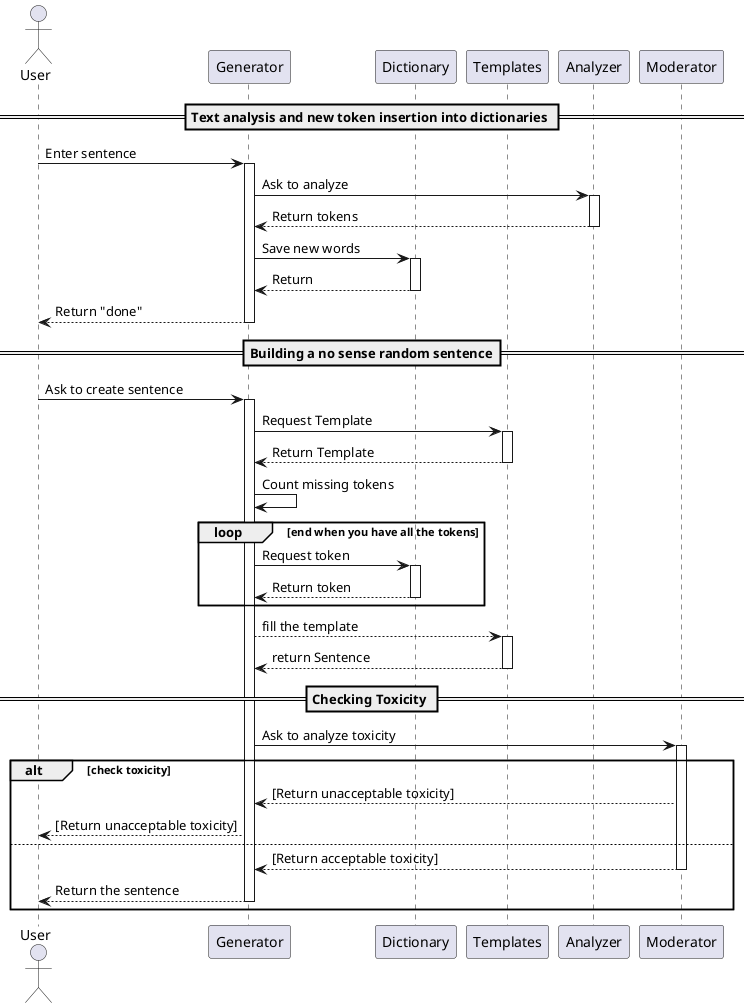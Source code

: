 @startuml System_Sequence_Diagrams_external

'Dichiarazione degli attori e partecipanti
actor User

participant Generator
participant Dictionary
participant Templates
participant Analyzer
participant Moderator

'Prima parte del grafico
== Text analysis and new token insertion into dictionaries ==
User -> Generator: Enter sentence
activate Generator
Generator -> Analyzer: Ask to analyze
activate Analyzer
Analyzer --> Generator: Return tokens
deactivate Analyzer
Generator -> Dictionary: Save new words
activate Dictionary
Dictionary --> Generator: Return
deactivate Dictionary
Generator --> User: Return "done"
deactivate Generator

'Seconda parte del grafico
== Building a no sense random sentence==
User -> Generator: Ask to create sentence
activate Generator
Generator -> Templates: Request Template
activate Templates
Templates --> Generator: Return Template
deactivate Templates
Generator -> Generator: Count missing tokens

loop end when you have all the tokens
    Generator -> Dictionary: Request token
    activate Dictionary
    Dictionary --> Generator: Return token
    deactivate Dictionary
end
Generator --> Templates : fill the template
activate Templates
Templates --> Generator: return Sentence
deactivate Templates

== Checking Toxicity ==
Generator -> Moderator: Ask to analyze toxicity
activate Moderator
alt check toxicity
    Moderator --> Generator: [Return unacceptable toxicity]
    Generator --> User: [Return unacceptable toxicity]
else
    Moderator --> Generator: [Return acceptable toxicity]
    deactivate Moderator
    Generator --> User: Return the sentence
    deactivate Generator
end


@enduml